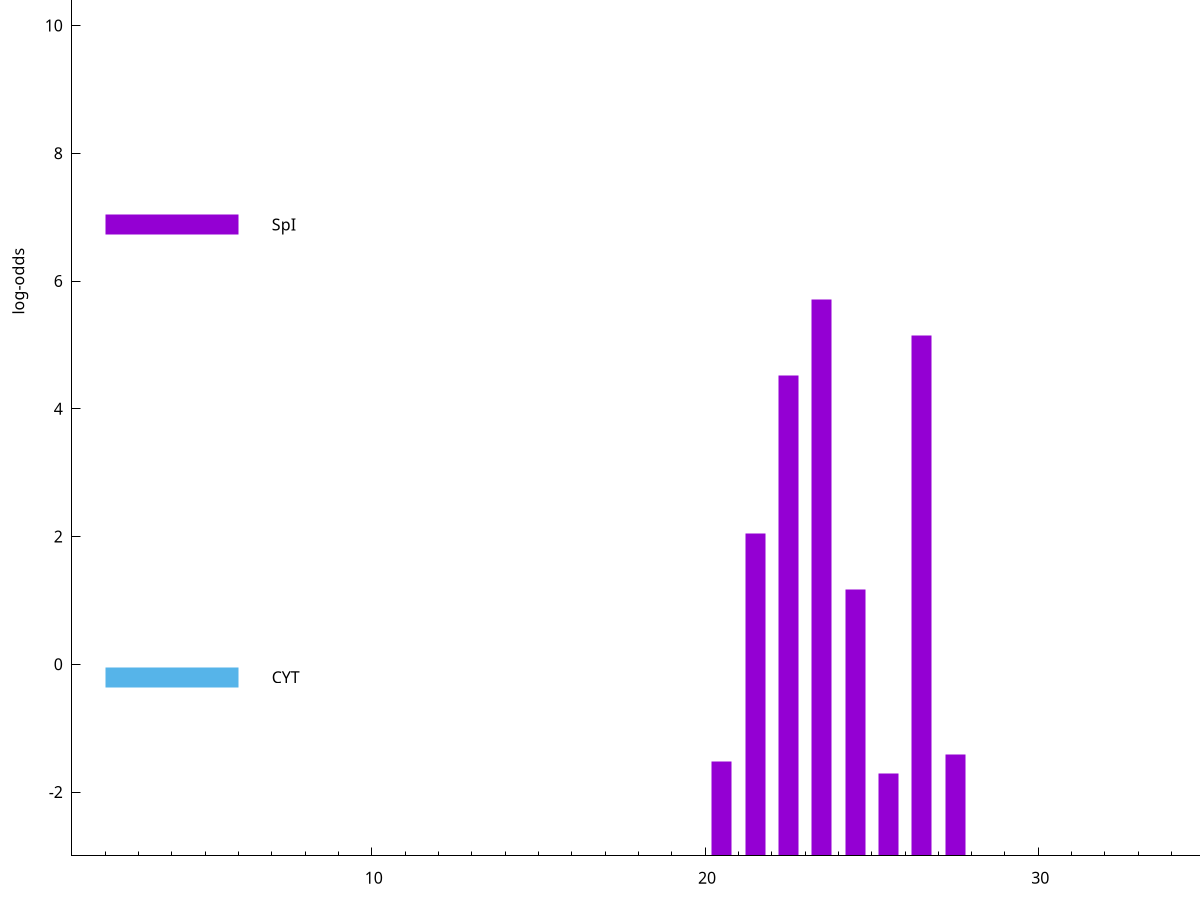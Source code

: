 set title "LipoP predictions for SRR4017833.gff"
set size 2., 1.4
set xrange [1:70] 
set mxtics 10
set yrange [-3:15]
set y2range [0:18]
set ylabel "log-odds"
set term postscript eps color solid "Helvetica" 30
set output "SRR4017833.gff7.eps"
set arrow from 2,14.015 to 6,14.015 nohead lt 4 lw 20
set label "TMH" at 7,14.015
set arrow from 2,6.88616 to 6,6.88616 nohead lt 1 lw 20
set label "SpI" at 7,6.88616
set arrow from 2,-0.200913 to 6,-0.200913 nohead lt 3 lw 20
set label "CYT" at 7,-0.200913
set arrow from 2,14.015 to 6,14.015 nohead lt 4 lw 20
set label "TMH" at 7,14.015
# NOTE: The scores below are the log-odds scores with the threshold
# NOTE: subtracted (a hack to make gnuplot make the histogram all
# NOTE: look nice).
plot "-" axes x1y2 title "" with impulses lt 1 lw 20
23.500000 8.710190
26.500000 8.152070
22.500000 7.518960
21.500000 5.054370
24.500000 4.175360
27.500000 1.590100
20.500000 1.474740
25.500000 1.283220
e
exit
